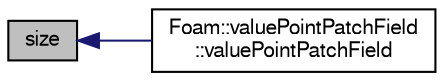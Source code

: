 digraph "size"
{
  bgcolor="transparent";
  edge [fontname="FreeSans",fontsize="10",labelfontname="FreeSans",labelfontsize="10"];
  node [fontname="FreeSans",fontsize="10",shape=record];
  rankdir="LR";
  Node1 [label="size",height=0.2,width=0.4,color="black", fillcolor="grey75", style="filled" fontcolor="black"];
  Node1 -> Node2 [dir="back",color="midnightblue",fontsize="10",style="solid",fontname="FreeSans"];
  Node2 [label="Foam::valuePointPatchField\l::valuePointPatchField",height=0.2,width=0.4,color="black",URL="$a02705.html#a7ef9642a7b784557b0b4113667347e23",tooltip="Construct from patch, internal field and dictionary. "];
}
